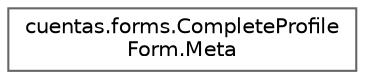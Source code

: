 digraph "Gráfico de jerarquía de clases"
{
 // LATEX_PDF_SIZE
  bgcolor="transparent";
  edge [fontname=Helvetica,fontsize=10,labelfontname=Helvetica,labelfontsize=10];
  node [fontname=Helvetica,fontsize=10,shape=box,height=0.2,width=0.4];
  rankdir="LR";
  Node0 [id="Node000000",label="cuentas.forms.CompleteProfile\lForm.Meta",height=0.2,width=0.4,color="grey40", fillcolor="white", style="filled",URL="$classcuentas_1_1forms_1_1CompleteProfileForm_1_1Meta.html",tooltip=" "];
}
